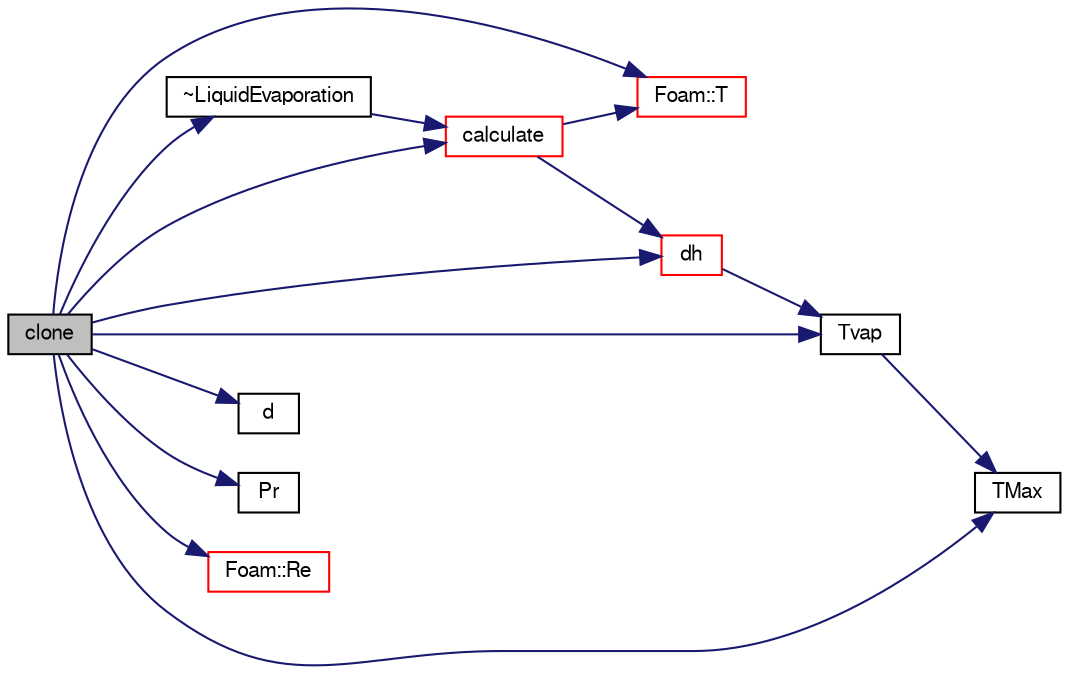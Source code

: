 digraph "clone"
{
  bgcolor="transparent";
  edge [fontname="FreeSans",fontsize="10",labelfontname="FreeSans",labelfontsize="10"];
  node [fontname="FreeSans",fontsize="10",shape=record];
  rankdir="LR";
  Node84 [label="clone",height=0.2,width=0.4,color="black", fillcolor="grey75", style="filled", fontcolor="black"];
  Node84 -> Node85 [color="midnightblue",fontsize="10",style="solid",fontname="FreeSans"];
  Node85 [label="calculate",height=0.2,width=0.4,color="red",URL="$a24314.html#a031f0e209049424f72315c7da79fb3b7",tooltip="Update model. "];
  Node85 -> Node86 [color="midnightblue",fontsize="10",style="solid",fontname="FreeSans"];
  Node86 [label="Foam::T",height=0.2,width=0.4,color="red",URL="$a21124.html#ae57fda0abb14bb0944947c463c6e09d4"];
  Node85 -> Node96 [color="midnightblue",fontsize="10",style="solid",fontname="FreeSans"];
  Node96 [label="dh",height=0.2,width=0.4,color="red",URL="$a24314.html#a4f97d9ee39e3791d7344e0aaad64e01c",tooltip="Return the enthalpy per unit mass. "];
  Node96 -> Node139 [color="midnightblue",fontsize="10",style="solid",fontname="FreeSans"];
  Node139 [label="Tvap",height=0.2,width=0.4,color="black",URL="$a24314.html#a50c3869999c33a16d9937f0b54cb4be1",tooltip="Return vapourisation temperature. "];
  Node139 -> Node140 [color="midnightblue",fontsize="10",style="solid",fontname="FreeSans"];
  Node140 [label="TMax",height=0.2,width=0.4,color="black",URL="$a24314.html#aa0509e5ab7fe874804ba540203210e25",tooltip="Return maximum/limiting temperature. "];
  Node84 -> Node141 [color="midnightblue",fontsize="10",style="solid",fontname="FreeSans"];
  Node141 [label="d",height=0.2,width=0.4,color="black",URL="$a38951.html#aa182a9055736468dd160f12649a01fd1"];
  Node84 -> Node96 [color="midnightblue",fontsize="10",style="solid",fontname="FreeSans"];
  Node84 -> Node142 [color="midnightblue",fontsize="10",style="solid",fontname="FreeSans"];
  Node142 [label="Pr",height=0.2,width=0.4,color="black",URL="$a39152.html#a1db7a9e58e450e6ddc830a30f0674a02"];
  Node84 -> Node143 [color="midnightblue",fontsize="10",style="solid",fontname="FreeSans"];
  Node143 [label="Foam::Re",height=0.2,width=0.4,color="red",URL="$a21124.html#affa366970bcbe0f7ccf7c85557a3e12b"];
  Node84 -> Node86 [color="midnightblue",fontsize="10",style="solid",fontname="FreeSans"];
  Node84 -> Node140 [color="midnightblue",fontsize="10",style="solid",fontname="FreeSans"];
  Node84 -> Node139 [color="midnightblue",fontsize="10",style="solid",fontname="FreeSans"];
  Node84 -> Node146 [color="midnightblue",fontsize="10",style="solid",fontname="FreeSans"];
  Node146 [label="~LiquidEvaporation",height=0.2,width=0.4,color="black",URL="$a24314.html#a59b81627366006167d3117f6cceb5aeb",tooltip="Destructor. "];
  Node146 -> Node85 [color="midnightblue",fontsize="10",style="solid",fontname="FreeSans"];
}
